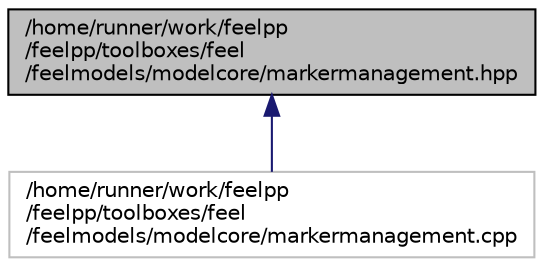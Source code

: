 digraph "/home/runner/work/feelpp/feelpp/toolboxes/feel/feelmodels/modelcore/markermanagement.hpp"
{
 // LATEX_PDF_SIZE
  edge [fontname="Helvetica",fontsize="10",labelfontname="Helvetica",labelfontsize="10"];
  node [fontname="Helvetica",fontsize="10",shape=record];
  Node1 [label="/home/runner/work/feelpp\l/feelpp/toolboxes/feel\l/feelmodels/modelcore/markermanagement.hpp",height=0.2,width=0.4,color="black", fillcolor="grey75", style="filled", fontcolor="black",tooltip=" "];
  Node1 -> Node2 [dir="back",color="midnightblue",fontsize="10",style="solid",fontname="Helvetica"];
  Node2 [label="/home/runner/work/feelpp\l/feelpp/toolboxes/feel\l/feelmodels/modelcore/markermanagement.cpp",height=0.2,width=0.4,color="grey75", fillcolor="white", style="filled",tooltip=" "];
}
